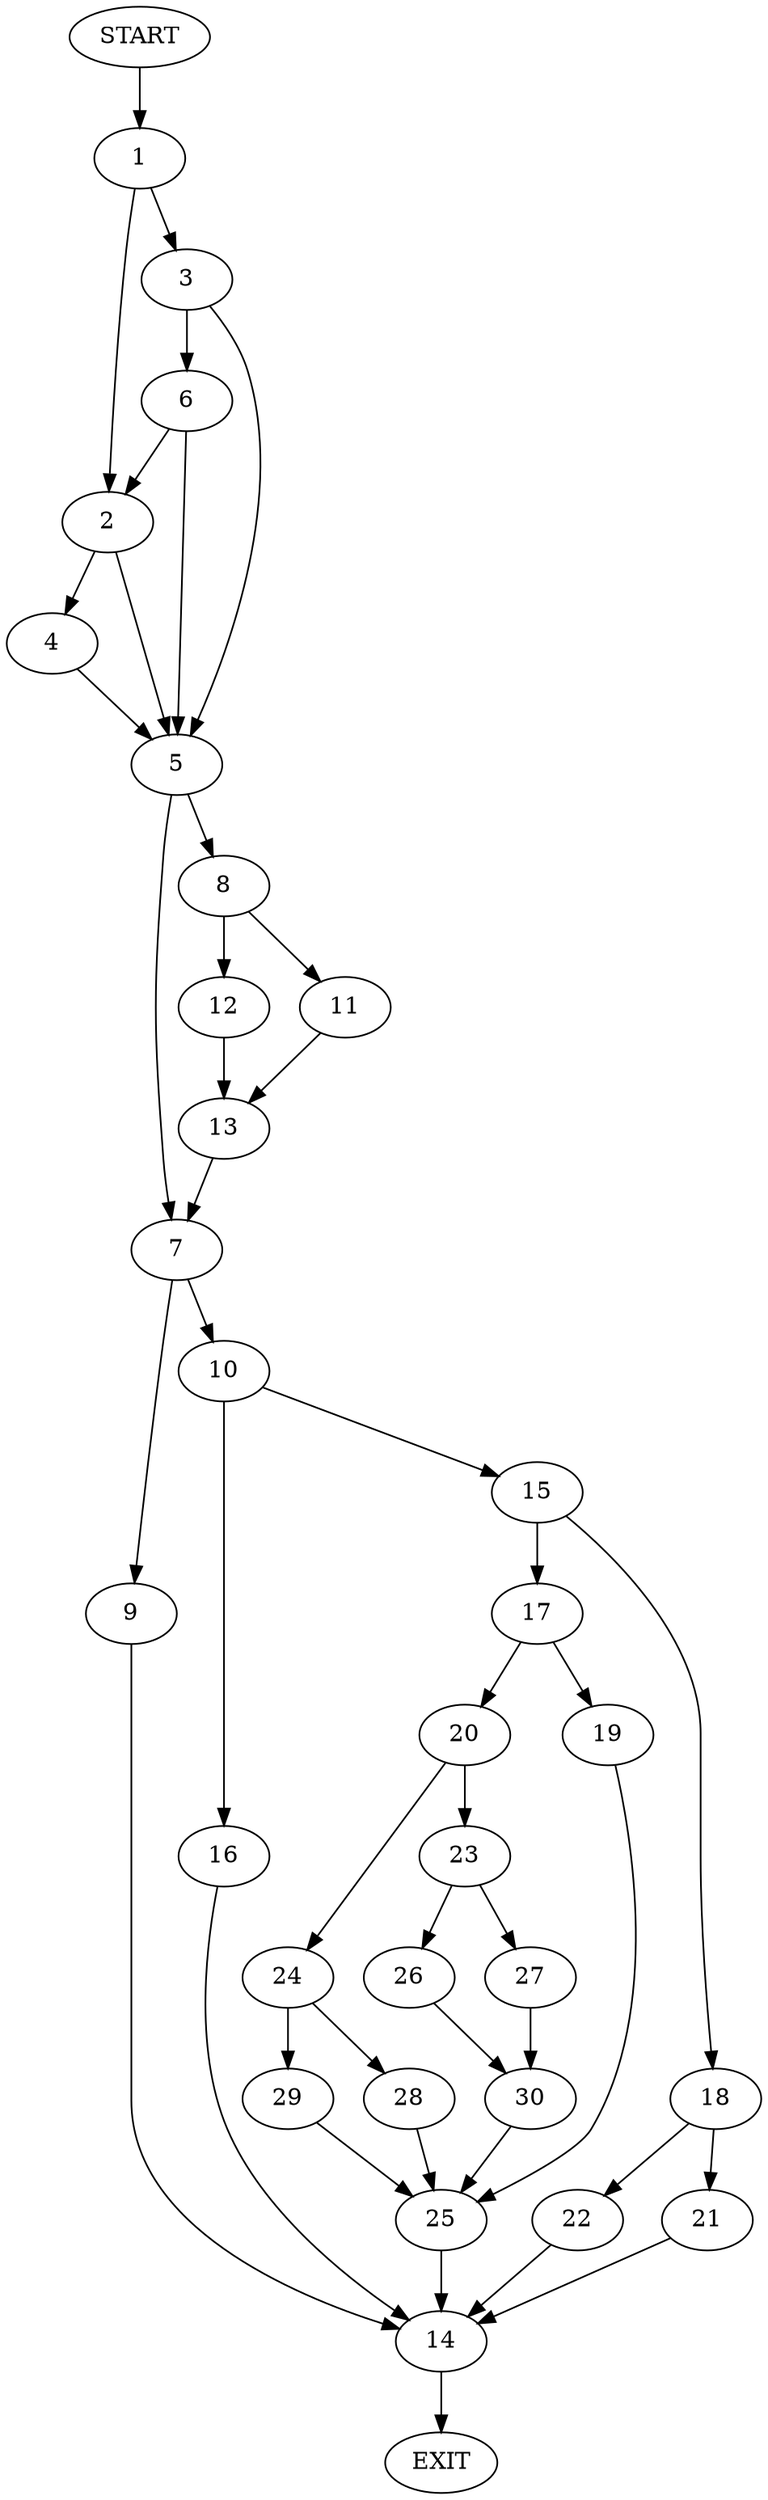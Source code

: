 digraph {
0 [label="START"]
31 [label="EXIT"]
0 -> 1
1 -> 2
1 -> 3
2 -> 4
2 -> 5
3 -> 6
3 -> 5
6 -> 2
6 -> 5
5 -> 7
5 -> 8
4 -> 5
7 -> 9
7 -> 10
8 -> 11
8 -> 12
11 -> 13
12 -> 13
13 -> 7
9 -> 14
10 -> 15
10 -> 16
14 -> 31
16 -> 14
15 -> 17
15 -> 18
17 -> 19
17 -> 20
18 -> 21
18 -> 22
20 -> 23
20 -> 24
19 -> 25
25 -> 14
23 -> 26
23 -> 27
24 -> 28
24 -> 29
26 -> 30
27 -> 30
30 -> 25
28 -> 25
29 -> 25
21 -> 14
22 -> 14
}
